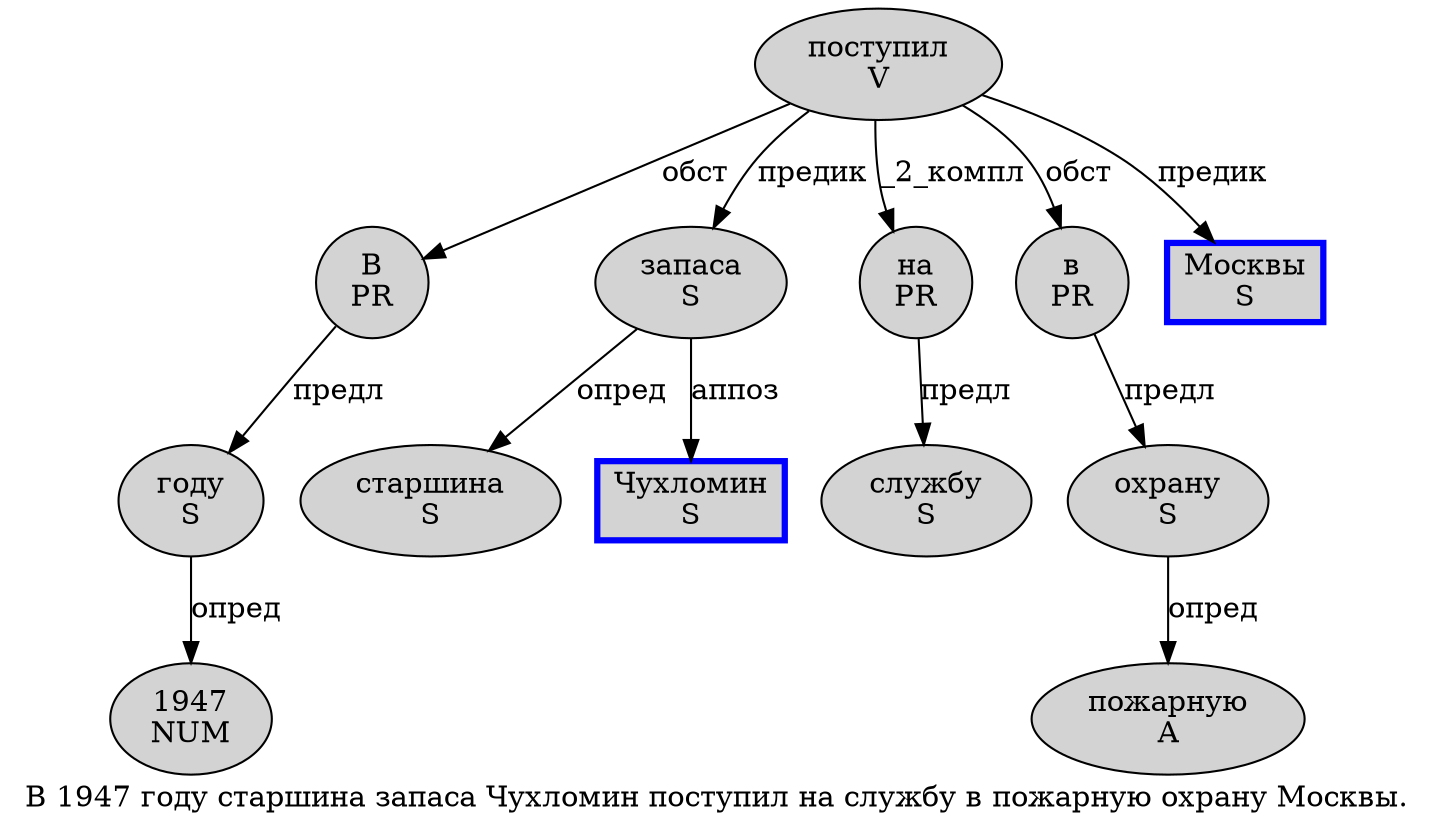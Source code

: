 digraph SENTENCE_942 {
	graph [label="В 1947 году старшина запаса Чухломин поступил на службу в пожарную охрану Москвы."]
	node [style=filled]
		0 [label="В
PR" color="" fillcolor=lightgray penwidth=1 shape=ellipse]
		1 [label="1947
NUM" color="" fillcolor=lightgray penwidth=1 shape=ellipse]
		2 [label="году
S" color="" fillcolor=lightgray penwidth=1 shape=ellipse]
		3 [label="старшина
S" color="" fillcolor=lightgray penwidth=1 shape=ellipse]
		4 [label="запаса
S" color="" fillcolor=lightgray penwidth=1 shape=ellipse]
		5 [label="Чухломин
S" color=blue fillcolor=lightgray penwidth=3 shape=box]
		6 [label="поступил
V" color="" fillcolor=lightgray penwidth=1 shape=ellipse]
		7 [label="на
PR" color="" fillcolor=lightgray penwidth=1 shape=ellipse]
		8 [label="службу
S" color="" fillcolor=lightgray penwidth=1 shape=ellipse]
		9 [label="в
PR" color="" fillcolor=lightgray penwidth=1 shape=ellipse]
		10 [label="пожарную
A" color="" fillcolor=lightgray penwidth=1 shape=ellipse]
		11 [label="охрану
S" color="" fillcolor=lightgray penwidth=1 shape=ellipse]
		12 [label="Москвы
S" color=blue fillcolor=lightgray penwidth=3 shape=box]
			4 -> 3 [label="опред"]
			4 -> 5 [label="аппоз"]
			6 -> 0 [label="обст"]
			6 -> 4 [label="предик"]
			6 -> 7 [label="_2_компл"]
			6 -> 9 [label="обст"]
			6 -> 12 [label="предик"]
			2 -> 1 [label="опред"]
			11 -> 10 [label="опред"]
			9 -> 11 [label="предл"]
			0 -> 2 [label="предл"]
			7 -> 8 [label="предл"]
}